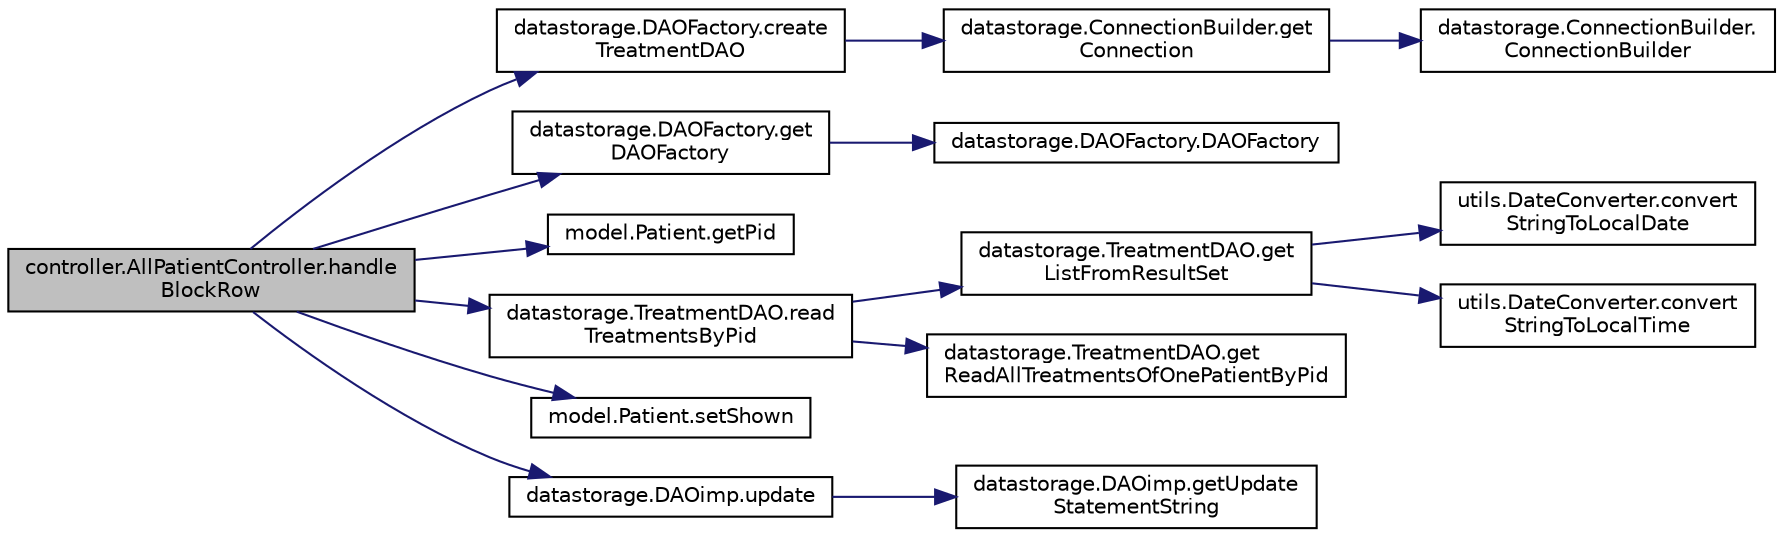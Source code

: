 digraph "controller.AllPatientController.handleBlockRow"
{
 // LATEX_PDF_SIZE
  edge [fontname="Helvetica",fontsize="10",labelfontname="Helvetica",labelfontsize="10"];
  node [fontname="Helvetica",fontsize="10",shape=record];
  rankdir="LR";
  Node1 [label="controller.AllPatientController.handle\lBlockRow",height=0.2,width=0.4,color="black", fillcolor="grey75", style="filled", fontcolor="black",tooltip="handles a block-click-event."];
  Node1 -> Node2 [color="midnightblue",fontsize="10",style="solid",fontname="Helvetica"];
  Node2 [label="datastorage.DAOFactory.create\lTreatmentDAO",height=0.2,width=0.4,color="black", fillcolor="white", style="filled",URL="$db/d7f/classdatastorage_1_1DAOFactory.html#a0df05e282b9c6c3e904c8a25457ec956",tooltip="creates a new instance of the TreatmentDAO"];
  Node2 -> Node3 [color="midnightblue",fontsize="10",style="solid",fontname="Helvetica"];
  Node3 [label="datastorage.ConnectionBuilder.get\lConnection",height=0.2,width=0.4,color="black", fillcolor="white", style="filled",URL="$d6/d58/classdatastorage_1_1ConnectionBuilder.html#a217c33442528663e5d3199ade7c19ed1",tooltip="when no Connection has been made, initializes a new ConnectionBuilder"];
  Node3 -> Node4 [color="midnightblue",fontsize="10",style="solid",fontname="Helvetica"];
  Node4 [label="datastorage.ConnectionBuilder.\lConnectionBuilder",height=0.2,width=0.4,color="black", fillcolor="white", style="filled",URL="$d6/d58/classdatastorage_1_1ConnectionBuilder.html#a9af3a7f1e527e35fae23c4e06e6494e7",tooltip="creates connection to back-end"];
  Node1 -> Node5 [color="midnightblue",fontsize="10",style="solid",fontname="Helvetica"];
  Node5 [label="datastorage.DAOFactory.get\lDAOFactory",height=0.2,width=0.4,color="black", fillcolor="white", style="filled",URL="$db/d7f/classdatastorage_1_1DAOFactory.html#a489d0947d5e2601ff8617b5e45cbea12",tooltip="Singleton which instantiates a new Object of this class if none already exists."];
  Node5 -> Node6 [color="midnightblue",fontsize="10",style="solid",fontname="Helvetica"];
  Node6 [label="datastorage.DAOFactory.DAOFactory",height=0.2,width=0.4,color="black", fillcolor="white", style="filled",URL="$db/d7f/classdatastorage_1_1DAOFactory.html#ad381ed774680f7634e4d4ef879b039ae",tooltip="privater constructor to prevent free initializing of a new object"];
  Node1 -> Node7 [color="midnightblue",fontsize="10",style="solid",fontname="Helvetica"];
  Node7 [label="model.Patient.getPid",height=0.2,width=0.4,color="black", fillcolor="white", style="filled",URL="$d7/d80/classmodel_1_1Patient.html#a82727c76e72f2f9694a881d77714cb6e",tooltip=" "];
  Node1 -> Node8 [color="midnightblue",fontsize="10",style="solid",fontname="Helvetica"];
  Node8 [label="datastorage.TreatmentDAO.read\lTreatmentsByPid",height=0.2,width=0.4,color="black", fillcolor="white", style="filled",URL="$d2/d80/classdatastorage_1_1TreatmentDAO.html#a0e7792b40f6d0abd3fe66e48fec632d5",tooltip="calls getReadAllTreatmentsOfOnePatientByPid method, with given pid"];
  Node8 -> Node9 [color="midnightblue",fontsize="10",style="solid",fontname="Helvetica"];
  Node9 [label="datastorage.TreatmentDAO.get\lListFromResultSet",height=0.2,width=0.4,color="black", fillcolor="white", style="filled",URL="$d2/d80/classdatastorage_1_1TreatmentDAO.html#a28f1b34ed22236e03887a08f2ca59363",tooltip="maps a ResultSet to a Treatment-List"];
  Node9 -> Node10 [color="midnightblue",fontsize="10",style="solid",fontname="Helvetica"];
  Node10 [label="utils.DateConverter.convert\lStringToLocalDate",height=0.2,width=0.4,color="black", fillcolor="white", style="filled",URL="$d2/d85/classutils_1_1DateConverter.html#a1cf1a44e9c92819eea72a43f9551241f",tooltip=" "];
  Node9 -> Node11 [color="midnightblue",fontsize="10",style="solid",fontname="Helvetica"];
  Node11 [label="utils.DateConverter.convert\lStringToLocalTime",height=0.2,width=0.4,color="black", fillcolor="white", style="filled",URL="$d2/d85/classutils_1_1DateConverter.html#ab41561bd0869c95c0d4046ba2dee7ab2",tooltip=" "];
  Node8 -> Node12 [color="midnightblue",fontsize="10",style="solid",fontname="Helvetica"];
  Node12 [label="datastorage.TreatmentDAO.get\lReadAllTreatmentsOfOnePatientByPid",height=0.2,width=0.4,color="black", fillcolor="white", style="filled",URL="$d2/d80/classdatastorage_1_1TreatmentDAO.html#a039d9dbb6d0182fb69e8a90341e54d83",tooltip="generates a SELECT-Statement for all treatments, where the pid matches the given id of the patient."];
  Node1 -> Node13 [color="midnightblue",fontsize="10",style="solid",fontname="Helvetica"];
  Node13 [label="model.Patient.setShown",height=0.2,width=0.4,color="black", fillcolor="white", style="filled",URL="$d7/d80/classmodel_1_1Patient.html#a9eb9d53b77cf93c0c5bc25834bb9ef34",tooltip=" "];
  Node1 -> Node14 [color="midnightblue",fontsize="10",style="solid",fontname="Helvetica"];
  Node14 [label="datastorage.DAOimp.update",height=0.2,width=0.4,color="black", fillcolor="white", style="filled",URL="$db/d11/classdatastorage_1_1DAOimp.html#a9469bdb0627770a5b3220c1739275ac9",tooltip="calls getUpdateStatementString method, with object"];
  Node14 -> Node15 [color="midnightblue",fontsize="10",style="solid",fontname="Helvetica"];
  Node15 [label="datastorage.DAOimp.getUpdate\lStatementString",height=0.2,width=0.4,color="black", fillcolor="white", style="filled",URL="$db/d11/classdatastorage_1_1DAOimp.html#af62dfafb3074ef9c6f339b1ca81877eb",tooltip=" "];
}
